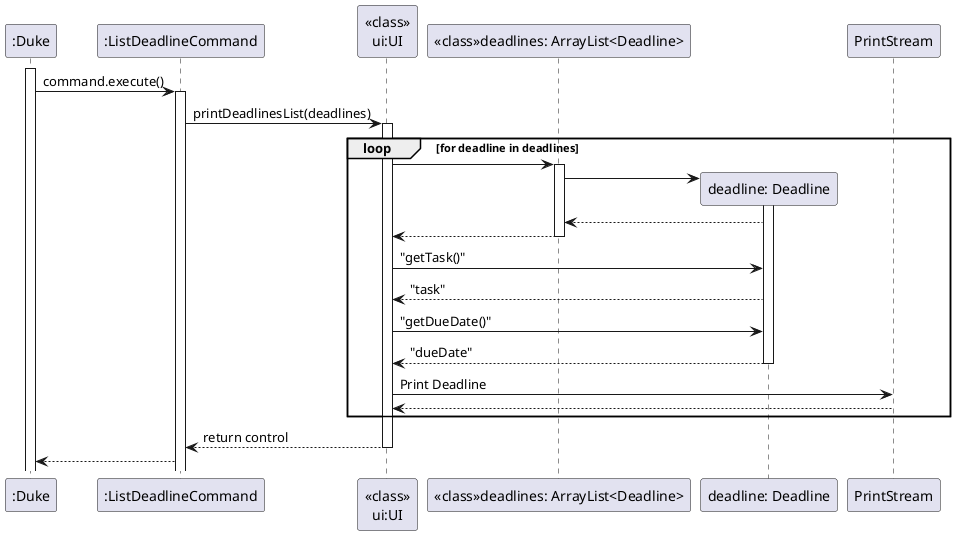 @startuml
'https://plantuml.com/sequence-diagram

activate ":Duke"
":Duke" -> ":ListDeadlineCommand" : command.execute()

activate ":ListDeadlineCommand"

":ListDeadlineCommand" -> "<<class>>\nui:UI" : printDeadlinesList(deadlines)
activate "<<class>>\nui:UI"

loop for deadline in deadlines

    "<<class>>\nui:UI" -> "<<class>>deadlines: ArrayList<Deadline>"
     activate "<<class>>deadlines: ArrayList<Deadline>"
     create "deadline: Deadline"
     "<<class>>deadlines: ArrayList<Deadline>" -> "deadline: Deadline"
     activate "deadline: Deadline"
     "<<class>>deadlines: ArrayList<Deadline>" <-- "deadline: Deadline"
     "<<class>>\nui:UI" <-- "<<class>>deadlines: ArrayList<Deadline>"
     deactivate "<<class>>deadlines: ArrayList<Deadline>"

     "<<class>>\nui:UI" -> "deadline: Deadline": "getTask()"
     "<<class>>\nui:UI" <-- "deadline: Deadline": "task"

     "<<class>>\nui:UI" -> "deadline: Deadline": "getDueDate()"
     "<<class>>\nui:UI" <-- "deadline: Deadline": "dueDate"
     deactivate "deadline: Deadline"

     "<<class>>\nui:UI" -> PrintStream : Print Deadline
     "<<class>>\nui:UI" <-- PrintStream

end


"<<class>>\nui:UI" --> ":ListDeadlineCommand" : return control
deactivate "<<class>>\nui:UI"
":Duke" <-- ":ListDeadlineCommand"
@enduml